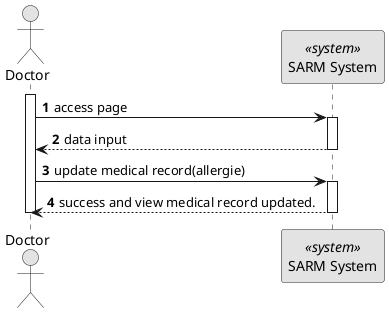 @startuml 5.1.1
skinparam monochrome true
skinparam packageStyle rectangle
skinparam shadowing false

autonumber

actor "Doctor" as AD
participant "SARM System" as SYS <<system>>

activate AD
AD -> SYS: access page
activate SYS
SYS --> AD : data input
deactivate SYS
AD -> SYS : update medical record(allergie)
activate SYS
SYS --> AD : success and view medical record updated.

deactivate SYS

deactivate AD



@enduml